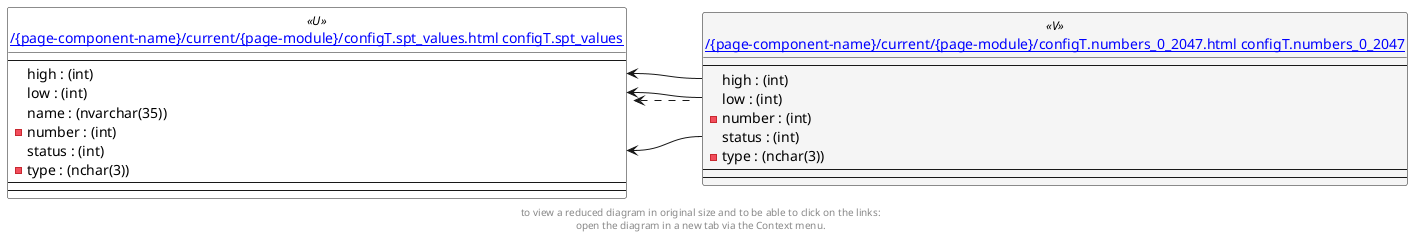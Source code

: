@startuml
left to right direction
'top to bottom direction
hide circle
'avoide "." issues:
set namespaceSeparator none


skinparam class {
  BackgroundColor White
  BackgroundColor<<FN>> Yellow
  BackgroundColor<<FS>> Yellow
  BackgroundColor<<FT>> LightGray
  BackgroundColor<<IF>> Yellow
  BackgroundColor<<IS>> Yellow
  BackgroundColor<<P>> Aqua
  BackgroundColor<<PC>> Aqua
  BackgroundColor<<SN>> Yellow
  BackgroundColor<<SO>> SlateBlue
  BackgroundColor<<TF>> LightGray
  BackgroundColor<<TR>> Tomato
  BackgroundColor<<U>> White
  BackgroundColor<<V>> WhiteSmoke
  BackgroundColor<<X>> Aqua
}


entity "[[{site-url}/{page-component-name}/current/{page-module}/configT.numbers_0_2047.html configT.numbers_0_2047]]" as configT.numbers_0_2047 << V >> {
  --
  high : (int)
  low : (int)
  - number : (int)
  status : (int)
  - type : (nchar(3))
  --
  --
}

entity "[[{site-url}/{page-component-name}/current/{page-module}/configT.spt_values.html configT.spt_values]]" as configT.spt_values << U >> {
  --
  high : (int)
  low : (int)
  name : (nvarchar(35))
  - number : (int)
  status : (int)
  - type : (nchar(3))
  --
  --
}

configT.spt_values <.. configT.numbers_0_2047
configT.spt_values::high <-- configT.numbers_0_2047::high
configT.spt_values::low <-- configT.numbers_0_2047::low
configT.spt_values::status <-- configT.numbers_0_2047::status
footer
to view a reduced diagram in original size and to be able to click on the links:
open the diagram in a new tab via the Context menu.
end footer

@enduml

